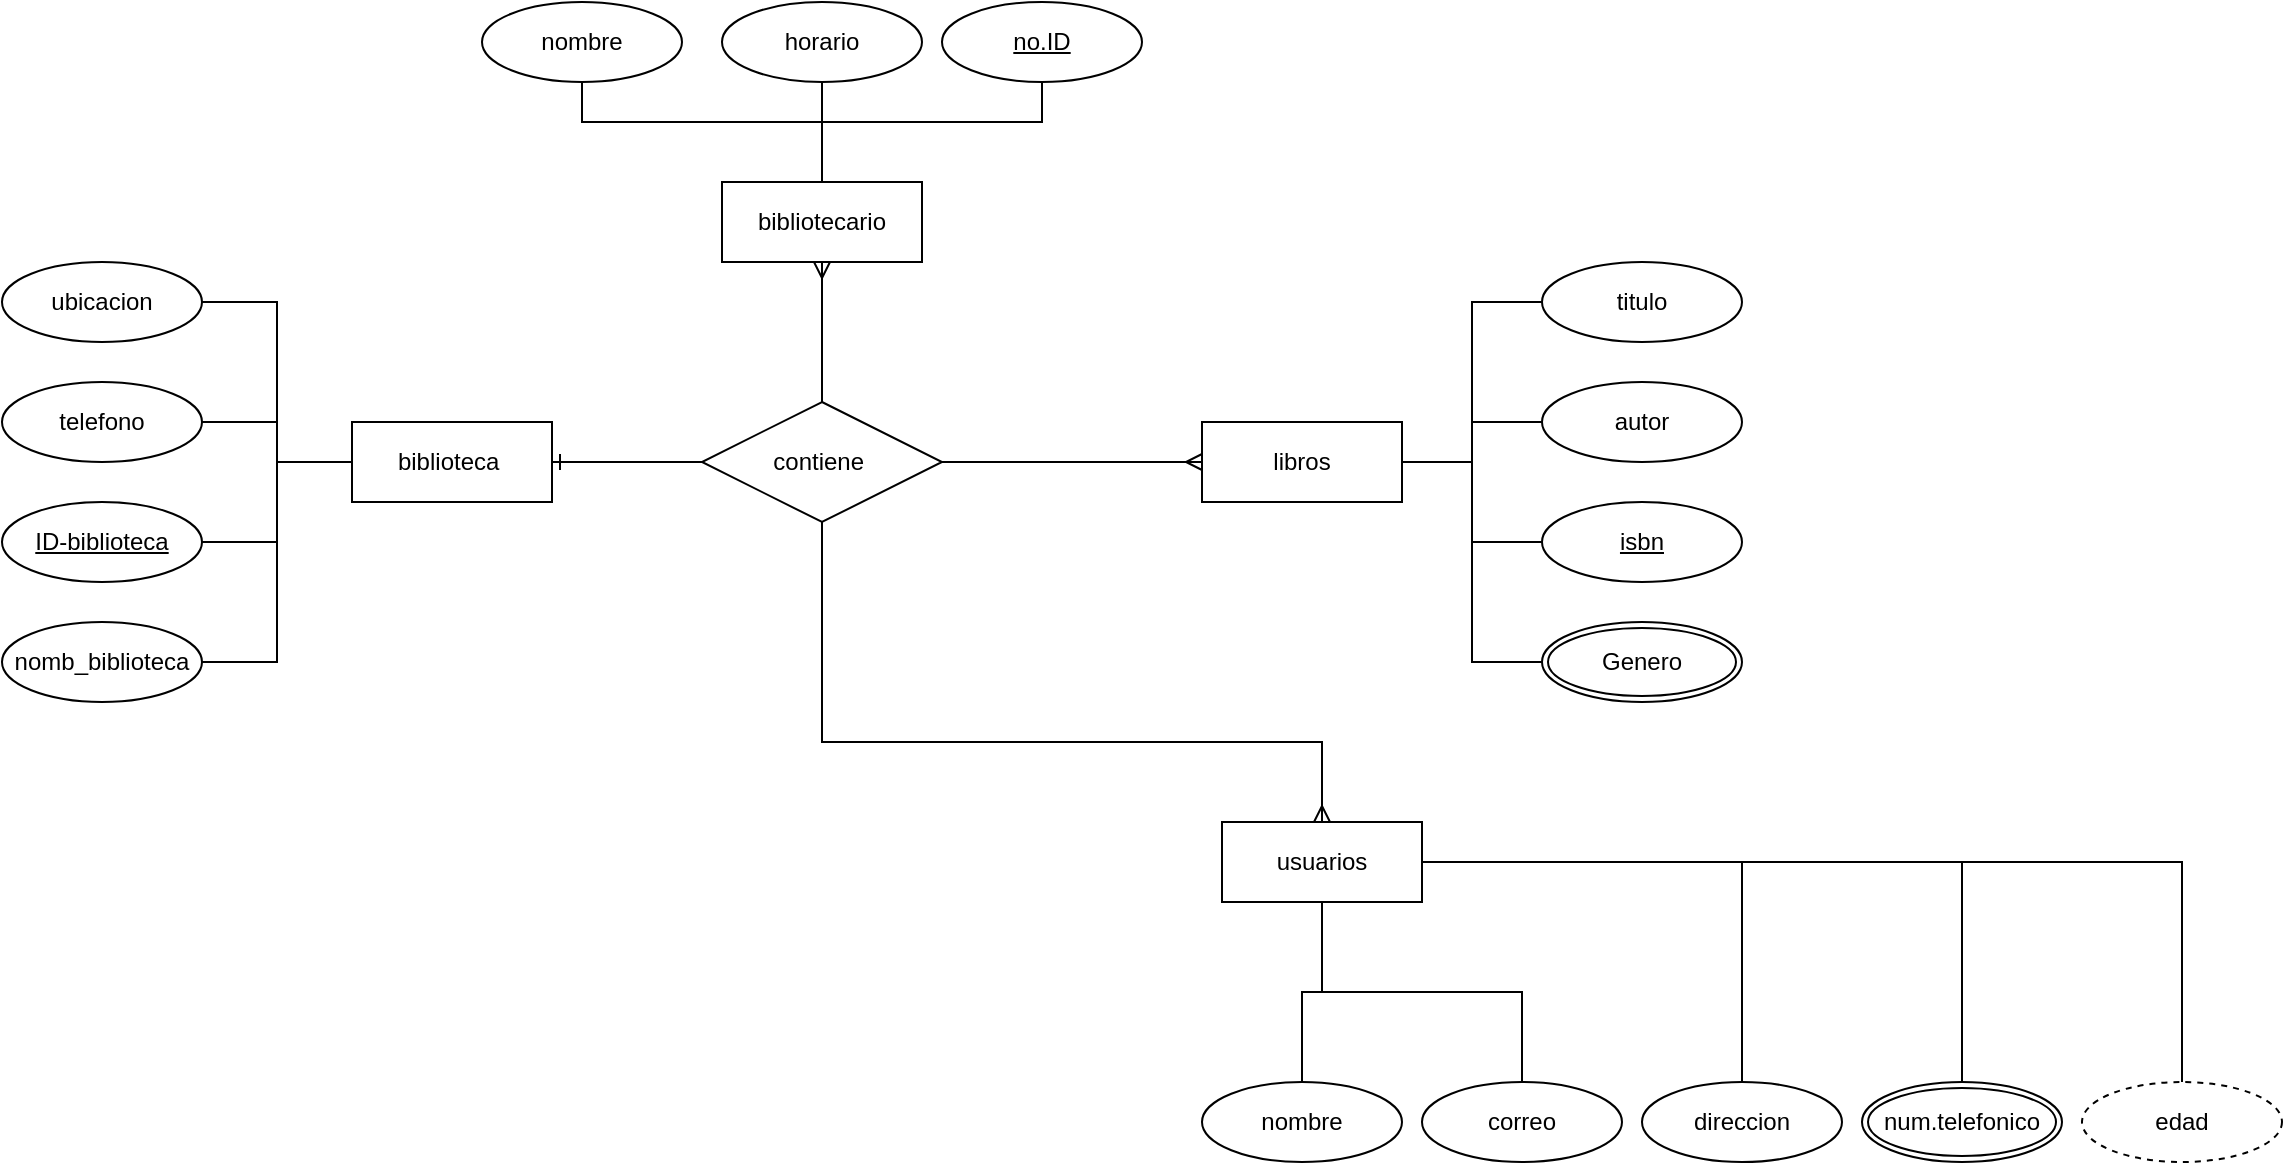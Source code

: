 <mxfile version="24.0.8" type="device">
  <diagram id="R2lEEEUBdFMjLlhIrx00" name="Page-1">
    <mxGraphModel dx="1434" dy="1884" grid="1" gridSize="10" guides="1" tooltips="1" connect="1" arrows="1" fold="1" page="1" pageScale="1" pageWidth="850" pageHeight="1100" math="0" shadow="0" extFonts="Permanent Marker^https://fonts.googleapis.com/css?family=Permanent+Marker">
      <root>
        <mxCell id="0" />
        <mxCell id="1" parent="0" />
        <mxCell id="gdvPcdxa0Ez2hvFwi1_X-6" style="edgeStyle=orthogonalEdgeStyle;rounded=0;orthogonalLoop=1;jettySize=auto;html=1;entryX=1;entryY=0.5;entryDx=0;entryDy=0;endArrow=none;endFill=0;" parent="1" source="gdvPcdxa0Ez2hvFwi1_X-1" target="gdvPcdxa0Ez2hvFwi1_X-2" edge="1">
          <mxGeometry relative="1" as="geometry" />
        </mxCell>
        <mxCell id="gdvPcdxa0Ez2hvFwi1_X-7" style="edgeStyle=orthogonalEdgeStyle;rounded=0;orthogonalLoop=1;jettySize=auto;html=1;entryX=1;entryY=0.5;entryDx=0;entryDy=0;endArrow=none;endFill=0;" parent="1" source="gdvPcdxa0Ez2hvFwi1_X-1" target="gdvPcdxa0Ez2hvFwi1_X-3" edge="1">
          <mxGeometry relative="1" as="geometry" />
        </mxCell>
        <mxCell id="gdvPcdxa0Ez2hvFwi1_X-8" style="edgeStyle=orthogonalEdgeStyle;rounded=0;orthogonalLoop=1;jettySize=auto;html=1;entryX=1;entryY=0.5;entryDx=0;entryDy=0;endArrow=none;endFill=0;" parent="1" source="gdvPcdxa0Ez2hvFwi1_X-1" target="gdvPcdxa0Ez2hvFwi1_X-4" edge="1">
          <mxGeometry relative="1" as="geometry" />
        </mxCell>
        <mxCell id="gdvPcdxa0Ez2hvFwi1_X-9" style="edgeStyle=orthogonalEdgeStyle;rounded=0;orthogonalLoop=1;jettySize=auto;html=1;entryX=1;entryY=0.5;entryDx=0;entryDy=0;endArrow=none;endFill=0;" parent="1" source="gdvPcdxa0Ez2hvFwi1_X-1" target="gdvPcdxa0Ez2hvFwi1_X-5" edge="1">
          <mxGeometry relative="1" as="geometry" />
        </mxCell>
        <mxCell id="gdvPcdxa0Ez2hvFwi1_X-1" value="biblioteca&amp;nbsp;" style="whiteSpace=wrap;html=1;align=center;" parent="1" vertex="1">
          <mxGeometry x="325" y="160" width="100" height="40" as="geometry" />
        </mxCell>
        <mxCell id="gdvPcdxa0Ez2hvFwi1_X-2" value="ubicacion" style="ellipse;whiteSpace=wrap;html=1;align=center;" parent="1" vertex="1">
          <mxGeometry x="150" y="80" width="100" height="40" as="geometry" />
        </mxCell>
        <mxCell id="gdvPcdxa0Ez2hvFwi1_X-3" value="telefono" style="ellipse;whiteSpace=wrap;html=1;align=center;" parent="1" vertex="1">
          <mxGeometry x="150" y="140" width="100" height="40" as="geometry" />
        </mxCell>
        <mxCell id="gdvPcdxa0Ez2hvFwi1_X-4" value="ID-biblioteca" style="ellipse;whiteSpace=wrap;html=1;align=center;fontStyle=4;" parent="1" vertex="1">
          <mxGeometry x="150" y="200" width="100" height="40" as="geometry" />
        </mxCell>
        <mxCell id="gdvPcdxa0Ez2hvFwi1_X-5" value="nomb_biblioteca" style="ellipse;whiteSpace=wrap;html=1;align=center;" parent="1" vertex="1">
          <mxGeometry x="150" y="260" width="100" height="40" as="geometry" />
        </mxCell>
        <mxCell id="gdvPcdxa0Ez2hvFwi1_X-12" style="edgeStyle=orthogonalEdgeStyle;rounded=0;orthogonalLoop=1;jettySize=auto;html=1;entryX=1;entryY=0.5;entryDx=0;entryDy=0;endArrow=ERone;endFill=0;" parent="1" source="gdvPcdxa0Ez2hvFwi1_X-10" target="gdvPcdxa0Ez2hvFwi1_X-1" edge="1">
          <mxGeometry relative="1" as="geometry" />
        </mxCell>
        <mxCell id="gdvPcdxa0Ez2hvFwi1_X-18" style="edgeStyle=orthogonalEdgeStyle;rounded=0;orthogonalLoop=1;jettySize=auto;html=1;entryX=0.5;entryY=0;entryDx=0;entryDy=0;endArrow=ERmany;endFill=0;" parent="1" source="gdvPcdxa0Ez2hvFwi1_X-10" target="gdvPcdxa0Ez2hvFwi1_X-15" edge="1">
          <mxGeometry relative="1" as="geometry">
            <Array as="points">
              <mxPoint x="560" y="320" />
              <mxPoint x="810" y="320" />
            </Array>
          </mxGeometry>
        </mxCell>
        <mxCell id="gdvPcdxa0Ez2hvFwi1_X-19" style="edgeStyle=orthogonalEdgeStyle;rounded=0;orthogonalLoop=1;jettySize=auto;html=1;endArrow=ERmany;endFill=0;" parent="1" source="gdvPcdxa0Ez2hvFwi1_X-10" target="gdvPcdxa0Ez2hvFwi1_X-13" edge="1">
          <mxGeometry relative="1" as="geometry" />
        </mxCell>
        <mxCell id="gdvPcdxa0Ez2hvFwi1_X-20" style="edgeStyle=orthogonalEdgeStyle;rounded=0;orthogonalLoop=1;jettySize=auto;html=1;entryX=0;entryY=0.5;entryDx=0;entryDy=0;endArrow=ERmany;endFill=0;" parent="1" source="gdvPcdxa0Ez2hvFwi1_X-10" target="gdvPcdxa0Ez2hvFwi1_X-14" edge="1">
          <mxGeometry relative="1" as="geometry" />
        </mxCell>
        <mxCell id="gdvPcdxa0Ez2hvFwi1_X-10" value="contiene&amp;nbsp;" style="shape=rhombus;perimeter=rhombusPerimeter;whiteSpace=wrap;html=1;align=center;" parent="1" vertex="1">
          <mxGeometry x="500" y="150" width="120" height="60" as="geometry" />
        </mxCell>
        <mxCell id="gdvPcdxa0Ez2hvFwi1_X-13" value="bibliotecario" style="whiteSpace=wrap;html=1;align=center;" parent="1" vertex="1">
          <mxGeometry x="510" y="40" width="100" height="40" as="geometry" />
        </mxCell>
        <mxCell id="gdvPcdxa0Ez2hvFwi1_X-26" style="edgeStyle=orthogonalEdgeStyle;rounded=0;orthogonalLoop=1;jettySize=auto;html=1;entryX=0;entryY=0.5;entryDx=0;entryDy=0;endArrow=none;endFill=0;" parent="1" source="gdvPcdxa0Ez2hvFwi1_X-14" target="gdvPcdxa0Ez2hvFwi1_X-21" edge="1">
          <mxGeometry relative="1" as="geometry" />
        </mxCell>
        <mxCell id="gdvPcdxa0Ez2hvFwi1_X-27" style="edgeStyle=orthogonalEdgeStyle;rounded=0;orthogonalLoop=1;jettySize=auto;html=1;entryX=0;entryY=0.5;entryDx=0;entryDy=0;endArrow=none;endFill=0;" parent="1" source="gdvPcdxa0Ez2hvFwi1_X-14" target="gdvPcdxa0Ez2hvFwi1_X-22" edge="1">
          <mxGeometry relative="1" as="geometry" />
        </mxCell>
        <mxCell id="gdvPcdxa0Ez2hvFwi1_X-28" style="edgeStyle=orthogonalEdgeStyle;rounded=0;orthogonalLoop=1;jettySize=auto;html=1;entryX=0;entryY=0.5;entryDx=0;entryDy=0;endArrow=none;endFill=0;" parent="1" source="gdvPcdxa0Ez2hvFwi1_X-14" target="gdvPcdxa0Ez2hvFwi1_X-23" edge="1">
          <mxGeometry relative="1" as="geometry" />
        </mxCell>
        <mxCell id="gdvPcdxa0Ez2hvFwi1_X-29" style="edgeStyle=orthogonalEdgeStyle;rounded=0;orthogonalLoop=1;jettySize=auto;html=1;entryX=0;entryY=0.5;entryDx=0;entryDy=0;endArrow=none;endFill=0;" parent="1" source="gdvPcdxa0Ez2hvFwi1_X-14" target="gdvPcdxa0Ez2hvFwi1_X-24" edge="1">
          <mxGeometry relative="1" as="geometry" />
        </mxCell>
        <mxCell id="gdvPcdxa0Ez2hvFwi1_X-14" value="libros" style="whiteSpace=wrap;html=1;align=center;" parent="1" vertex="1">
          <mxGeometry x="750" y="160" width="100" height="40" as="geometry" />
        </mxCell>
        <mxCell id="gdvPcdxa0Ez2hvFwi1_X-37" style="edgeStyle=orthogonalEdgeStyle;rounded=0;orthogonalLoop=1;jettySize=auto;html=1;entryX=0.5;entryY=0;entryDx=0;entryDy=0;endArrow=none;endFill=0;" parent="1" source="gdvPcdxa0Ez2hvFwi1_X-15" target="gdvPcdxa0Ez2hvFwi1_X-32" edge="1">
          <mxGeometry relative="1" as="geometry" />
        </mxCell>
        <mxCell id="gdvPcdxa0Ez2hvFwi1_X-47" style="edgeStyle=orthogonalEdgeStyle;rounded=0;orthogonalLoop=1;jettySize=auto;html=1;entryX=0.5;entryY=0;entryDx=0;entryDy=0;endArrow=none;endFill=0;" parent="1" source="gdvPcdxa0Ez2hvFwi1_X-15" target="gdvPcdxa0Ez2hvFwi1_X-30" edge="1">
          <mxGeometry relative="1" as="geometry" />
        </mxCell>
        <mxCell id="gdvPcdxa0Ez2hvFwi1_X-48" style="edgeStyle=orthogonalEdgeStyle;rounded=0;orthogonalLoop=1;jettySize=auto;html=1;entryX=0.5;entryY=0;entryDx=0;entryDy=0;endArrow=none;endFill=0;" parent="1" source="gdvPcdxa0Ez2hvFwi1_X-15" target="gdvPcdxa0Ez2hvFwi1_X-31" edge="1">
          <mxGeometry relative="1" as="geometry" />
        </mxCell>
        <mxCell id="gdvPcdxa0Ez2hvFwi1_X-49" style="edgeStyle=orthogonalEdgeStyle;rounded=0;orthogonalLoop=1;jettySize=auto;html=1;entryX=0.5;entryY=0;entryDx=0;entryDy=0;endArrow=none;endFill=0;" parent="1" source="gdvPcdxa0Ez2hvFwi1_X-15" target="gdvPcdxa0Ez2hvFwi1_X-33" edge="1">
          <mxGeometry relative="1" as="geometry" />
        </mxCell>
        <mxCell id="gdvPcdxa0Ez2hvFwi1_X-50" style="edgeStyle=orthogonalEdgeStyle;rounded=0;orthogonalLoop=1;jettySize=auto;html=1;endArrow=none;endFill=0;" parent="1" source="gdvPcdxa0Ez2hvFwi1_X-15" target="gdvPcdxa0Ez2hvFwi1_X-34" edge="1">
          <mxGeometry relative="1" as="geometry" />
        </mxCell>
        <mxCell id="gdvPcdxa0Ez2hvFwi1_X-15" value="usuarios" style="whiteSpace=wrap;html=1;align=center;" parent="1" vertex="1">
          <mxGeometry x="760" y="360" width="100" height="40" as="geometry" />
        </mxCell>
        <mxCell id="gdvPcdxa0Ez2hvFwi1_X-21" value="titulo" style="ellipse;whiteSpace=wrap;html=1;align=center;" parent="1" vertex="1">
          <mxGeometry x="920" y="80" width="100" height="40" as="geometry" />
        </mxCell>
        <mxCell id="gdvPcdxa0Ez2hvFwi1_X-22" value="autor" style="ellipse;whiteSpace=wrap;html=1;align=center;" parent="1" vertex="1">
          <mxGeometry x="920" y="140" width="100" height="40" as="geometry" />
        </mxCell>
        <mxCell id="gdvPcdxa0Ez2hvFwi1_X-23" value="isbn" style="ellipse;whiteSpace=wrap;html=1;align=center;fontStyle=4;" parent="1" vertex="1">
          <mxGeometry x="920" y="200" width="100" height="40" as="geometry" />
        </mxCell>
        <mxCell id="gdvPcdxa0Ez2hvFwi1_X-24" value="Genero" style="ellipse;shape=doubleEllipse;margin=3;whiteSpace=wrap;html=1;align=center;" parent="1" vertex="1">
          <mxGeometry x="920" y="260" width="100" height="40" as="geometry" />
        </mxCell>
        <mxCell id="gdvPcdxa0Ez2hvFwi1_X-30" value="nombre" style="ellipse;whiteSpace=wrap;html=1;align=center;" parent="1" vertex="1">
          <mxGeometry x="750" y="490" width="100" height="40" as="geometry" />
        </mxCell>
        <mxCell id="gdvPcdxa0Ez2hvFwi1_X-31" value="correo" style="ellipse;whiteSpace=wrap;html=1;align=center;" parent="1" vertex="1">
          <mxGeometry x="860" y="490" width="100" height="40" as="geometry" />
        </mxCell>
        <mxCell id="gdvPcdxa0Ez2hvFwi1_X-32" value="direccion" style="ellipse;whiteSpace=wrap;html=1;align=center;" parent="1" vertex="1">
          <mxGeometry x="970" y="490" width="100" height="40" as="geometry" />
        </mxCell>
        <mxCell id="gdvPcdxa0Ez2hvFwi1_X-33" value="num.telefonico" style="ellipse;shape=doubleEllipse;margin=3;whiteSpace=wrap;html=1;align=center;" parent="1" vertex="1">
          <mxGeometry x="1080" y="490" width="100" height="40" as="geometry" />
        </mxCell>
        <mxCell id="gdvPcdxa0Ez2hvFwi1_X-34" value="edad" style="ellipse;whiteSpace=wrap;html=1;align=center;dashed=1;" parent="1" vertex="1">
          <mxGeometry x="1190" y="490" width="100" height="40" as="geometry" />
        </mxCell>
        <mxCell id="gdvPcdxa0Ez2hvFwi1_X-46" style="edgeStyle=orthogonalEdgeStyle;rounded=0;orthogonalLoop=1;jettySize=auto;html=1;entryX=0.5;entryY=0;entryDx=0;entryDy=0;endArrow=none;endFill=0;" parent="1" source="gdvPcdxa0Ez2hvFwi1_X-40" target="gdvPcdxa0Ez2hvFwi1_X-13" edge="1">
          <mxGeometry relative="1" as="geometry">
            <Array as="points">
              <mxPoint x="440" y="10" />
              <mxPoint x="560" y="10" />
            </Array>
          </mxGeometry>
        </mxCell>
        <mxCell id="gdvPcdxa0Ez2hvFwi1_X-40" value="nombre" style="ellipse;whiteSpace=wrap;html=1;align=center;" parent="1" vertex="1">
          <mxGeometry x="390" y="-50" width="100" height="40" as="geometry" />
        </mxCell>
        <mxCell id="gdvPcdxa0Ez2hvFwi1_X-44" style="edgeStyle=orthogonalEdgeStyle;rounded=0;orthogonalLoop=1;jettySize=auto;html=1;endArrow=none;endFill=0;" parent="1" source="gdvPcdxa0Ez2hvFwi1_X-42" target="gdvPcdxa0Ez2hvFwi1_X-13" edge="1">
          <mxGeometry relative="1" as="geometry">
            <Array as="points">
              <mxPoint x="670" y="10" />
              <mxPoint x="560" y="10" />
            </Array>
          </mxGeometry>
        </mxCell>
        <mxCell id="gdvPcdxa0Ez2hvFwi1_X-42" value="no.ID" style="ellipse;whiteSpace=wrap;html=1;align=center;fontStyle=4;" parent="1" vertex="1">
          <mxGeometry x="620" y="-50" width="100" height="40" as="geometry" />
        </mxCell>
        <mxCell id="gdvPcdxa0Ez2hvFwi1_X-45" style="edgeStyle=orthogonalEdgeStyle;rounded=0;orthogonalLoop=1;jettySize=auto;html=1;entryX=0.5;entryY=0;entryDx=0;entryDy=0;endArrow=none;endFill=0;" parent="1" source="gdvPcdxa0Ez2hvFwi1_X-43" target="gdvPcdxa0Ez2hvFwi1_X-13" edge="1">
          <mxGeometry relative="1" as="geometry" />
        </mxCell>
        <mxCell id="gdvPcdxa0Ez2hvFwi1_X-43" value="horario" style="ellipse;whiteSpace=wrap;html=1;align=center;" parent="1" vertex="1">
          <mxGeometry x="510" y="-50" width="100" height="40" as="geometry" />
        </mxCell>
      </root>
    </mxGraphModel>
  </diagram>
</mxfile>
